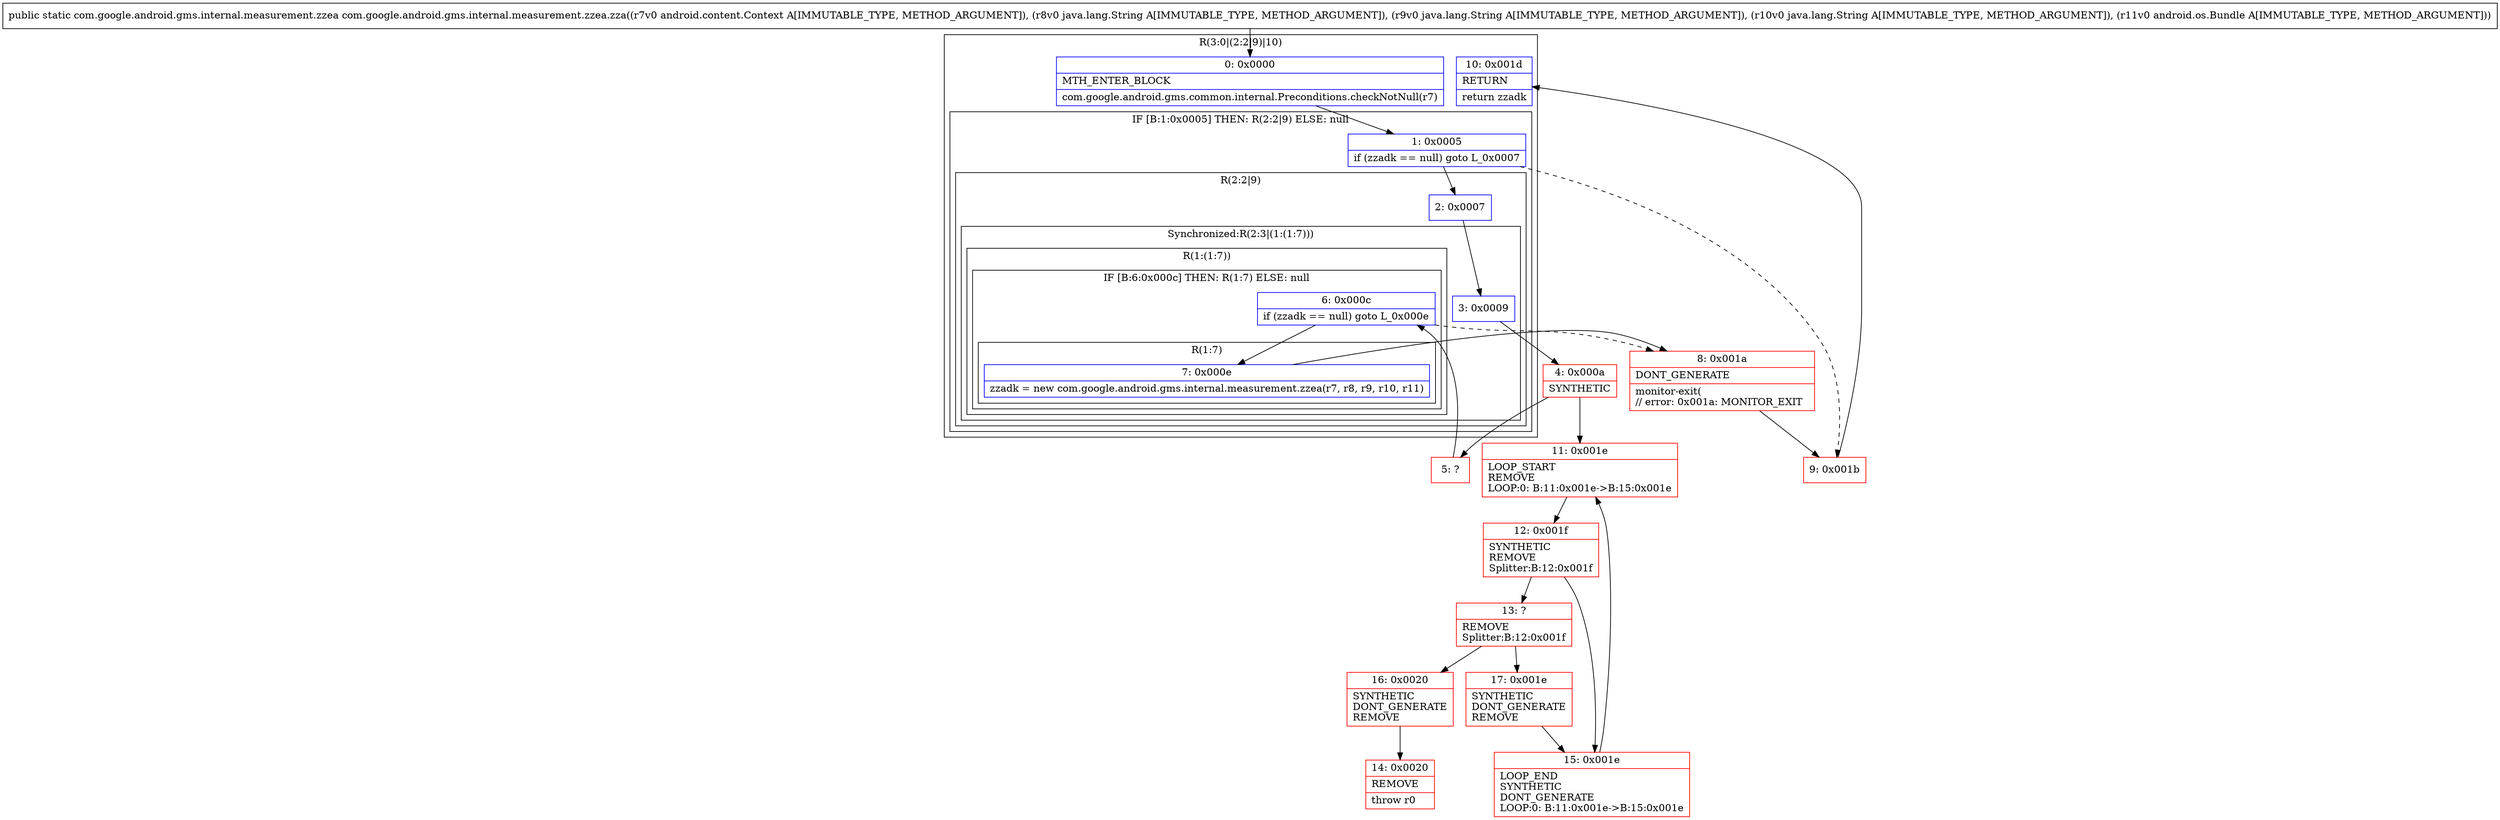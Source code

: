 digraph "CFG forcom.google.android.gms.internal.measurement.zzea.zza(Landroid\/content\/Context;Ljava\/lang\/String;Ljava\/lang\/String;Ljava\/lang\/String;Landroid\/os\/Bundle;)Lcom\/google\/android\/gms\/internal\/measurement\/zzea;" {
subgraph cluster_Region_104123247 {
label = "R(3:0|(2:2|9)|10)";
node [shape=record,color=blue];
Node_0 [shape=record,label="{0\:\ 0x0000|MTH_ENTER_BLOCK\l|com.google.android.gms.common.internal.Preconditions.checkNotNull(r7)\l}"];
subgraph cluster_IfRegion_666059874 {
label = "IF [B:1:0x0005] THEN: R(2:2|9) ELSE: null";
node [shape=record,color=blue];
Node_1 [shape=record,label="{1\:\ 0x0005|if (zzadk == null) goto L_0x0007\l}"];
subgraph cluster_Region_385001039 {
label = "R(2:2|9)";
node [shape=record,color=blue];
Node_2 [shape=record,label="{2\:\ 0x0007}"];
subgraph cluster_SynchronizedRegion_1673451583 {
label = "Synchronized:R(2:3|(1:(1:7)))";
node [shape=record,color=blue];
Node_3 [shape=record,label="{3\:\ 0x0009}"];
subgraph cluster_Region_1139873940 {
label = "R(1:(1:7))";
node [shape=record,color=blue];
subgraph cluster_IfRegion_2128397532 {
label = "IF [B:6:0x000c] THEN: R(1:7) ELSE: null";
node [shape=record,color=blue];
Node_6 [shape=record,label="{6\:\ 0x000c|if (zzadk == null) goto L_0x000e\l}"];
subgraph cluster_Region_2099238294 {
label = "R(1:7)";
node [shape=record,color=blue];
Node_7 [shape=record,label="{7\:\ 0x000e|zzadk = new com.google.android.gms.internal.measurement.zzea(r7, r8, r9, r10, r11)\l}"];
}
}
}
}
}
}
Node_10 [shape=record,label="{10\:\ 0x001d|RETURN\l|return zzadk\l}"];
}
Node_4 [shape=record,color=red,label="{4\:\ 0x000a|SYNTHETIC\l}"];
Node_5 [shape=record,color=red,label="{5\:\ ?}"];
Node_8 [shape=record,color=red,label="{8\:\ 0x001a|DONT_GENERATE\l|monitor\-exit(\l\/\/ error: 0x001a: MONITOR_EXIT  \l}"];
Node_9 [shape=record,color=red,label="{9\:\ 0x001b}"];
Node_11 [shape=record,color=red,label="{11\:\ 0x001e|LOOP_START\lREMOVE\lLOOP:0: B:11:0x001e\-\>B:15:0x001e\l}"];
Node_12 [shape=record,color=red,label="{12\:\ 0x001f|SYNTHETIC\lREMOVE\lSplitter:B:12:0x001f\l}"];
Node_13 [shape=record,color=red,label="{13\:\ ?|REMOVE\lSplitter:B:12:0x001f\l}"];
Node_14 [shape=record,color=red,label="{14\:\ 0x0020|REMOVE\l|throw r0\l}"];
Node_15 [shape=record,color=red,label="{15\:\ 0x001e|LOOP_END\lSYNTHETIC\lDONT_GENERATE\lLOOP:0: B:11:0x001e\-\>B:15:0x001e\l}"];
Node_16 [shape=record,color=red,label="{16\:\ 0x0020|SYNTHETIC\lDONT_GENERATE\lREMOVE\l}"];
Node_17 [shape=record,color=red,label="{17\:\ 0x001e|SYNTHETIC\lDONT_GENERATE\lREMOVE\l}"];
MethodNode[shape=record,label="{public static com.google.android.gms.internal.measurement.zzea com.google.android.gms.internal.measurement.zzea.zza((r7v0 android.content.Context A[IMMUTABLE_TYPE, METHOD_ARGUMENT]), (r8v0 java.lang.String A[IMMUTABLE_TYPE, METHOD_ARGUMENT]), (r9v0 java.lang.String A[IMMUTABLE_TYPE, METHOD_ARGUMENT]), (r10v0 java.lang.String A[IMMUTABLE_TYPE, METHOD_ARGUMENT]), (r11v0 android.os.Bundle A[IMMUTABLE_TYPE, METHOD_ARGUMENT])) }"];
MethodNode -> Node_0;
Node_0 -> Node_1;
Node_1 -> Node_2;
Node_1 -> Node_9[style=dashed];
Node_2 -> Node_3;
Node_3 -> Node_4;
Node_6 -> Node_7;
Node_6 -> Node_8[style=dashed];
Node_7 -> Node_8;
Node_4 -> Node_5;
Node_4 -> Node_11;
Node_5 -> Node_6;
Node_8 -> Node_9;
Node_9 -> Node_10;
Node_11 -> Node_12;
Node_12 -> Node_13;
Node_12 -> Node_15;
Node_13 -> Node_16;
Node_13 -> Node_17;
Node_15 -> Node_11;
Node_16 -> Node_14;
Node_17 -> Node_15;
}

